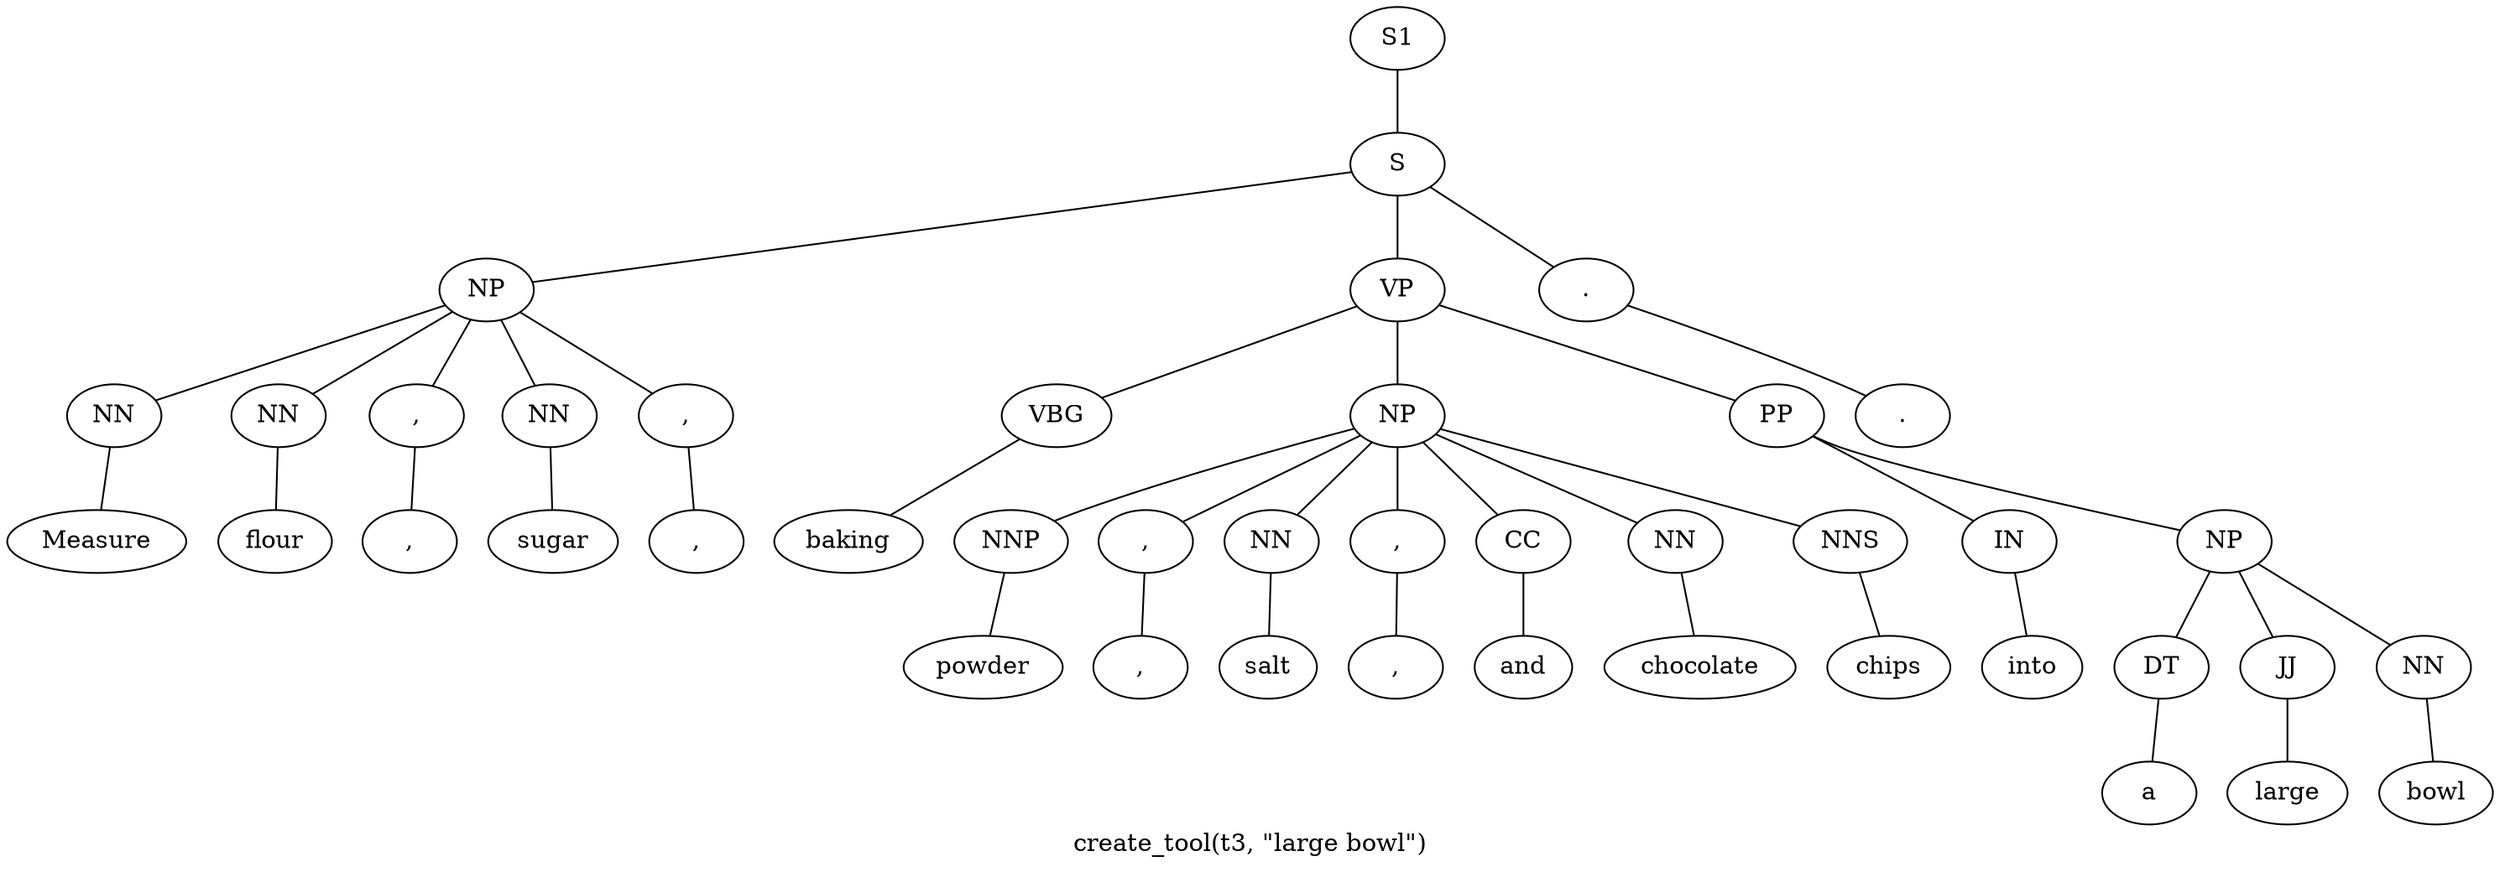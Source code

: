graph SyntaxGraph {
	label = "create_tool(t3, \"large bowl\")";
	Node0 [label="S1"];
	Node1 [label="S"];
	Node2 [label="NP"];
	Node3 [label="NN"];
	Node4 [label="Measure"];
	Node5 [label="NN"];
	Node6 [label="flour"];
	Node7 [label=","];
	Node8 [label=","];
	Node9 [label="NN"];
	Node10 [label="sugar"];
	Node11 [label=","];
	Node12 [label=","];
	Node13 [label="VP"];
	Node14 [label="VBG"];
	Node15 [label="baking"];
	Node16 [label="NP"];
	Node17 [label="NNP"];
	Node18 [label="powder"];
	Node19 [label=","];
	Node20 [label=","];
	Node21 [label="NN"];
	Node22 [label="salt"];
	Node23 [label=","];
	Node24 [label=","];
	Node25 [label="CC"];
	Node26 [label="and"];
	Node27 [label="NN"];
	Node28 [label="chocolate"];
	Node29 [label="NNS"];
	Node30 [label="chips"];
	Node31 [label="PP"];
	Node32 [label="IN"];
	Node33 [label="into"];
	Node34 [label="NP"];
	Node35 [label="DT"];
	Node36 [label="a"];
	Node37 [label="JJ"];
	Node38 [label="large"];
	Node39 [label="NN"];
	Node40 [label="bowl"];
	Node41 [label="."];
	Node42 [label="."];

	Node0 -- Node1;
	Node1 -- Node2;
	Node1 -- Node13;
	Node1 -- Node41;
	Node2 -- Node3;
	Node2 -- Node5;
	Node2 -- Node7;
	Node2 -- Node9;
	Node2 -- Node11;
	Node3 -- Node4;
	Node5 -- Node6;
	Node7 -- Node8;
	Node9 -- Node10;
	Node11 -- Node12;
	Node13 -- Node14;
	Node13 -- Node16;
	Node13 -- Node31;
	Node14 -- Node15;
	Node16 -- Node17;
	Node16 -- Node19;
	Node16 -- Node21;
	Node16 -- Node23;
	Node16 -- Node25;
	Node16 -- Node27;
	Node16 -- Node29;
	Node17 -- Node18;
	Node19 -- Node20;
	Node21 -- Node22;
	Node23 -- Node24;
	Node25 -- Node26;
	Node27 -- Node28;
	Node29 -- Node30;
	Node31 -- Node32;
	Node31 -- Node34;
	Node32 -- Node33;
	Node34 -- Node35;
	Node34 -- Node37;
	Node34 -- Node39;
	Node35 -- Node36;
	Node37 -- Node38;
	Node39 -- Node40;
	Node41 -- Node42;
}